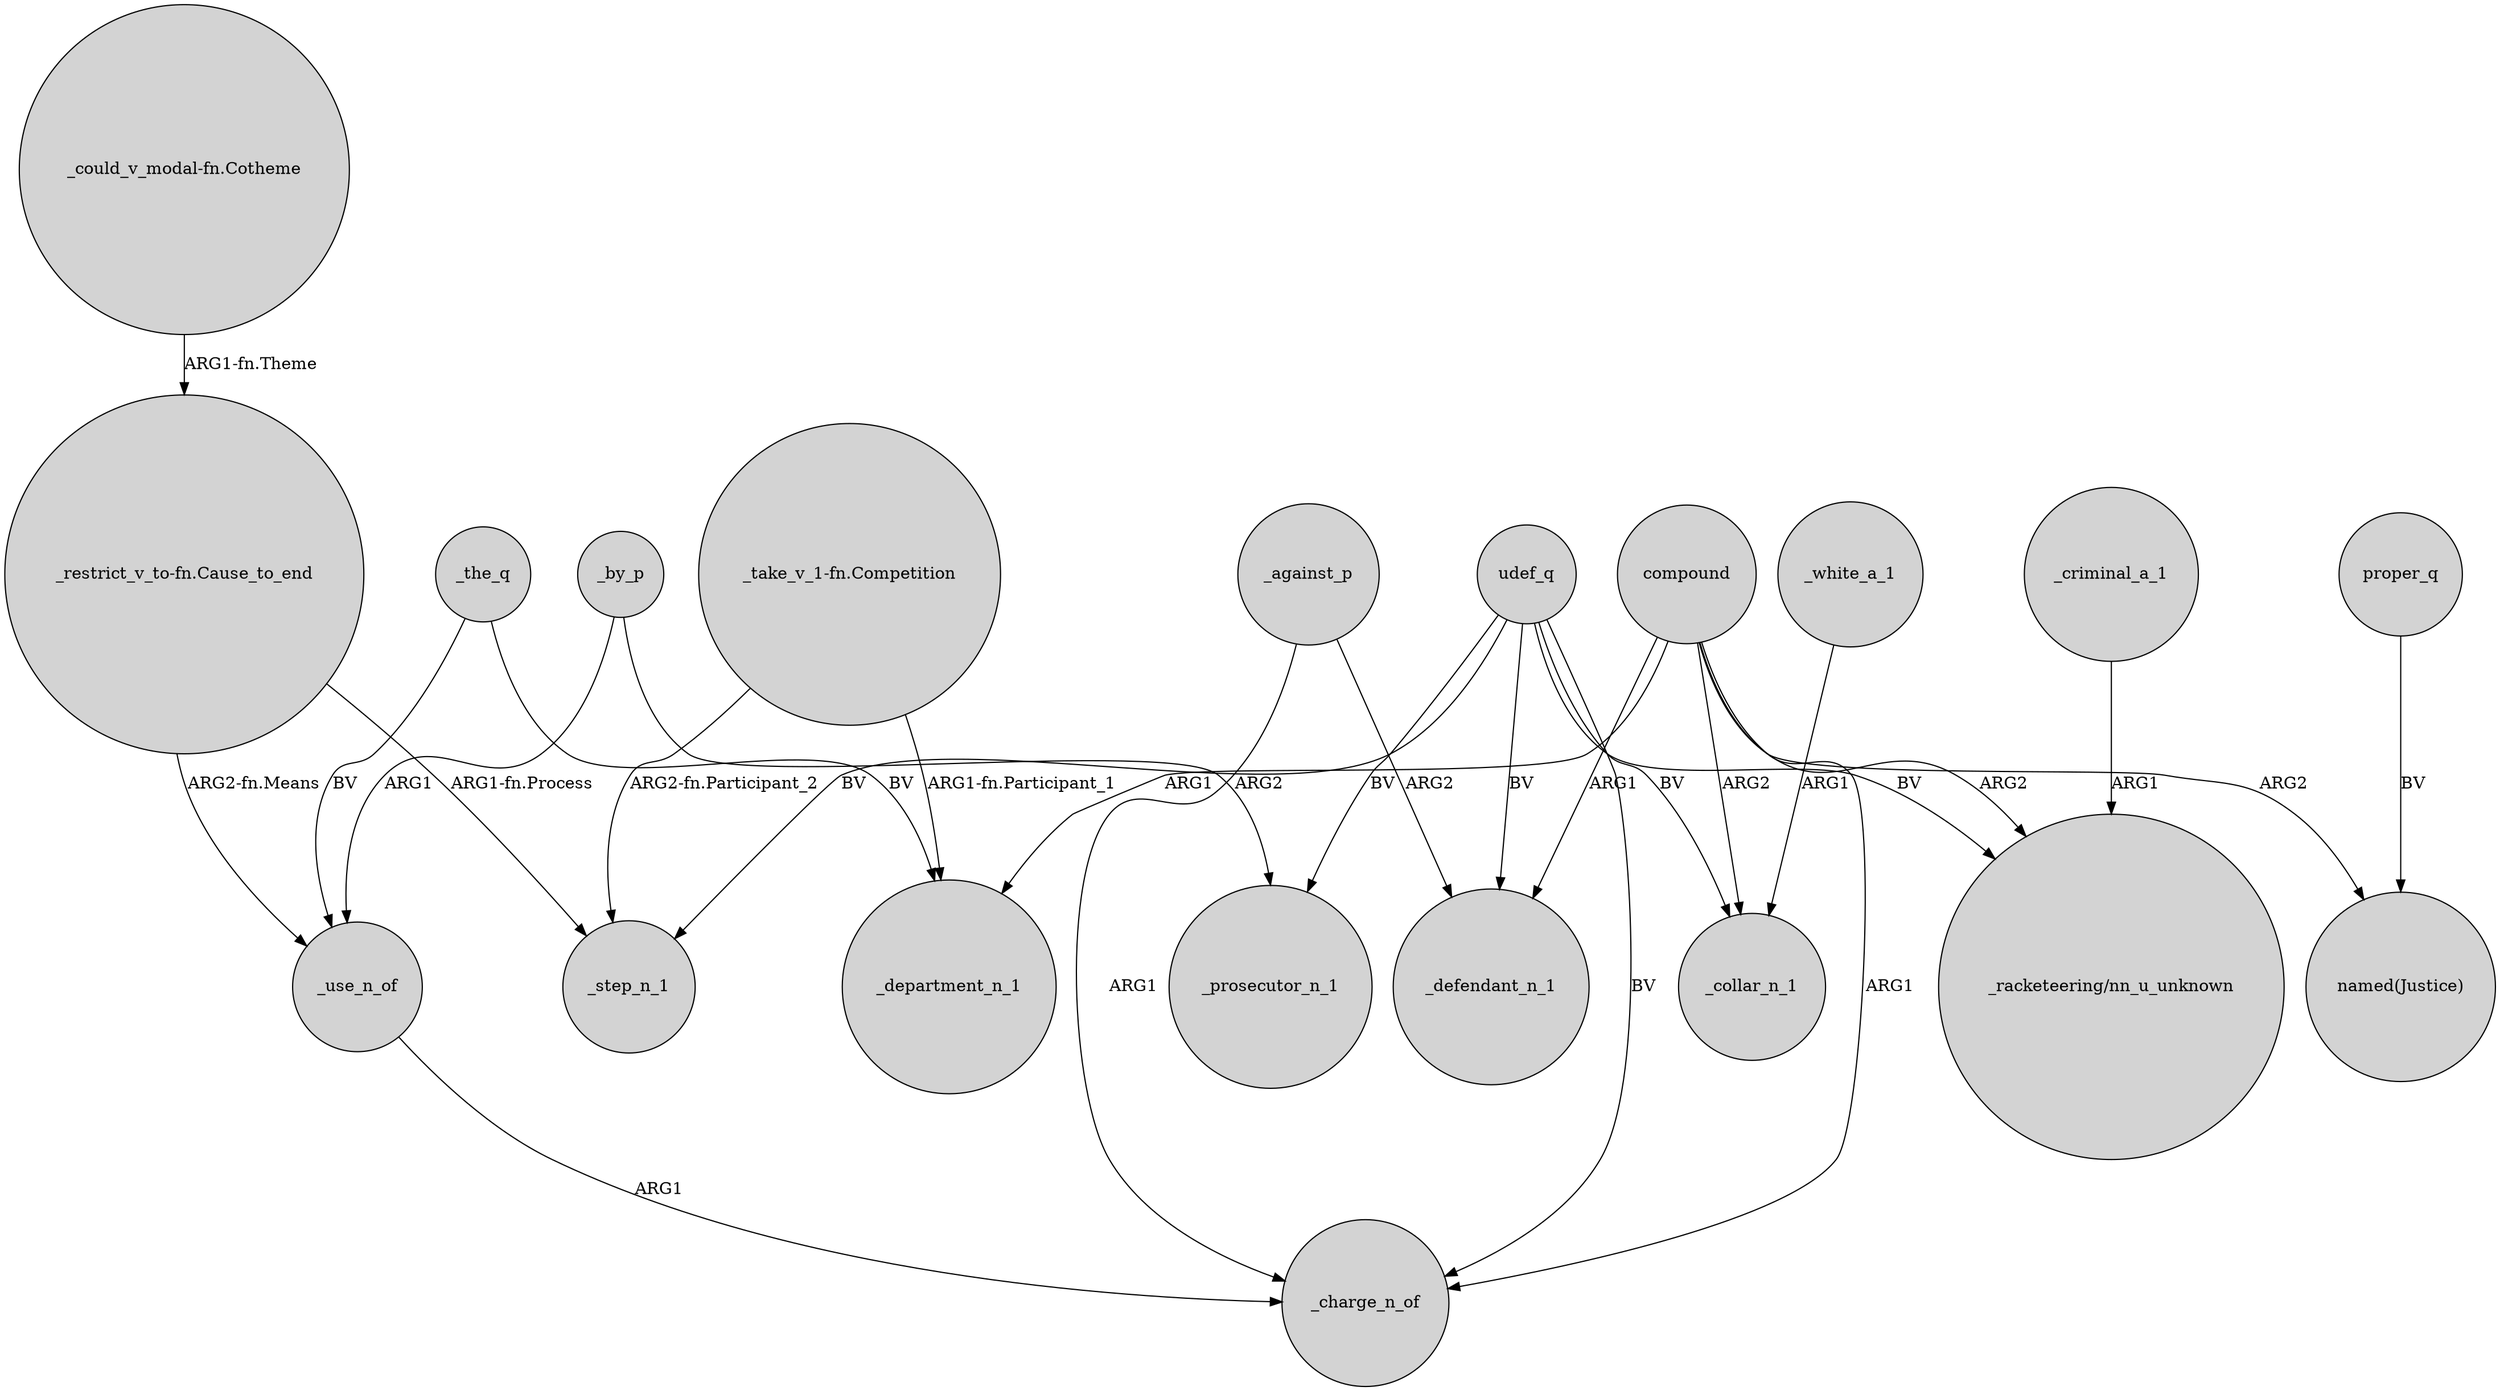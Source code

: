 digraph {
	node [shape=circle style=filled]
	_use_n_of -> _charge_n_of [label=ARG1]
	_the_q -> _use_n_of [label=BV]
	"_restrict_v_to-fn.Cause_to_end" -> _use_n_of [label="ARG2-fn.Means"]
	"_take_v_1-fn.Competition" -> _step_n_1 [label="ARG2-fn.Participant_2"]
	"_take_v_1-fn.Competition" -> _department_n_1 [label="ARG1-fn.Participant_1"]
	compound -> _department_n_1 [label=ARG1]
	_by_p -> _use_n_of [label=ARG1]
	udef_q -> _prosecutor_n_1 [label=BV]
	_against_p -> _defendant_n_1 [label=ARG2]
	compound -> _defendant_n_1 [label=ARG1]
	compound -> _collar_n_1 [label=ARG2]
	compound -> _charge_n_of [label=ARG1]
	_against_p -> _charge_n_of [label=ARG1]
	udef_q -> _defendant_n_1 [label=BV]
	_the_q -> _department_n_1 [label=BV]
	_white_a_1 -> _collar_n_1 [label=ARG1]
	proper_q -> "named(Justice)" [label=BV]
	compound -> "_racketeering/nn_u_unknown" [label=ARG2]
	udef_q -> _charge_n_of [label=BV]
	"_restrict_v_to-fn.Cause_to_end" -> _step_n_1 [label="ARG1-fn.Process"]
	compound -> "named(Justice)" [label=ARG2]
	_criminal_a_1 -> "_racketeering/nn_u_unknown" [label=ARG1]
	udef_q -> "_racketeering/nn_u_unknown" [label=BV]
	"_could_v_modal-fn.Cotheme" -> "_restrict_v_to-fn.Cause_to_end" [label="ARG1-fn.Theme"]
	_by_p -> _prosecutor_n_1 [label=ARG2]
	udef_q -> _step_n_1 [label=BV]
	udef_q -> _collar_n_1 [label=BV]
}
